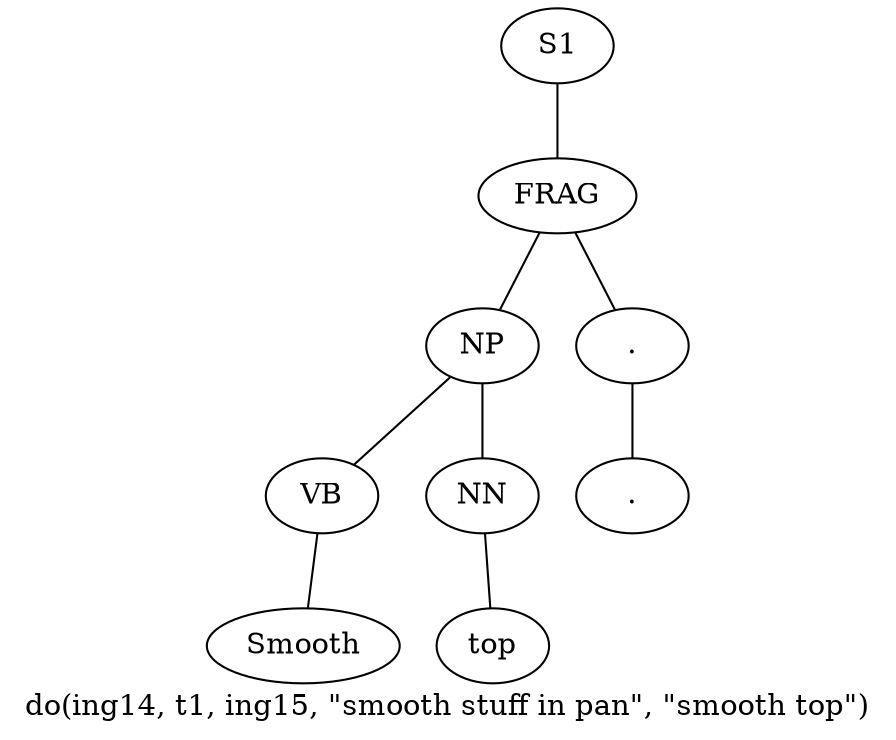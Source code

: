 graph SyntaxGraph {
	label = "do(ing14, t1, ing15, \"smooth stuff in pan\", \"smooth top\")";
	Node0 [label="S1"];
	Node1 [label="FRAG"];
	Node2 [label="NP"];
	Node3 [label="VB"];
	Node4 [label="Smooth"];
	Node5 [label="NN"];
	Node6 [label="top"];
	Node7 [label="."];
	Node8 [label="."];

	Node0 -- Node1;
	Node1 -- Node2;
	Node1 -- Node7;
	Node2 -- Node3;
	Node2 -- Node5;
	Node3 -- Node4;
	Node5 -- Node6;
	Node7 -- Node8;
}